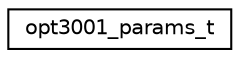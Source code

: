 digraph "Graphical Class Hierarchy"
{
 // LATEX_PDF_SIZE
  edge [fontname="Helvetica",fontsize="10",labelfontname="Helvetica",labelfontsize="10"];
  node [fontname="Helvetica",fontsize="10",shape=record];
  rankdir="LR";
  Node0 [label="opt3001_params_t",height=0.2,width=0.4,color="black", fillcolor="white", style="filled",URL="$structopt3001__params__t.html",tooltip="Parameters needed for device initialization."];
}
